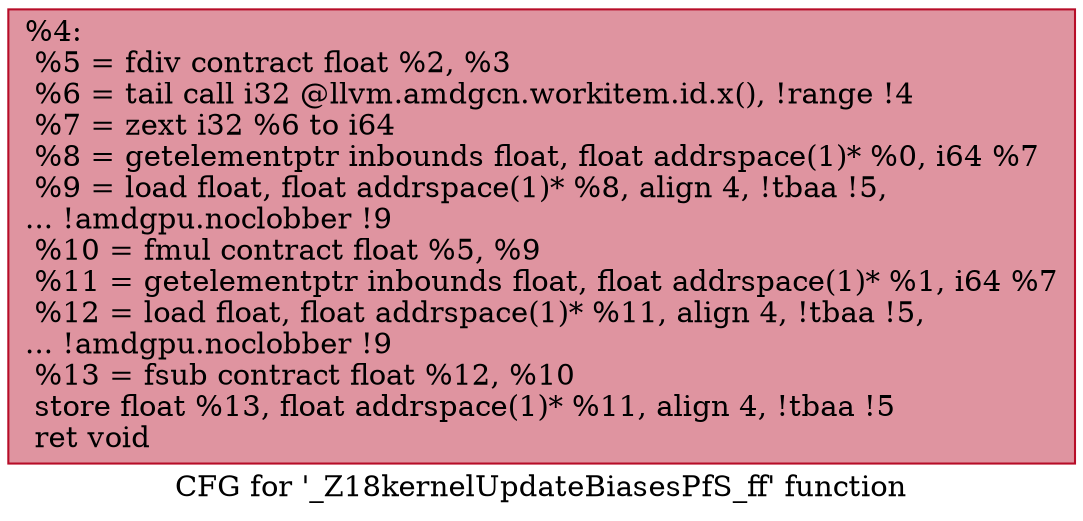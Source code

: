 digraph "CFG for '_Z18kernelUpdateBiasesPfS_ff' function" {
	label="CFG for '_Z18kernelUpdateBiasesPfS_ff' function";

	Node0x5476d50 [shape=record,color="#b70d28ff", style=filled, fillcolor="#b70d2870",label="{%4:\l  %5 = fdiv contract float %2, %3\l  %6 = tail call i32 @llvm.amdgcn.workitem.id.x(), !range !4\l  %7 = zext i32 %6 to i64\l  %8 = getelementptr inbounds float, float addrspace(1)* %0, i64 %7\l  %9 = load float, float addrspace(1)* %8, align 4, !tbaa !5,\l... !amdgpu.noclobber !9\l  %10 = fmul contract float %5, %9\l  %11 = getelementptr inbounds float, float addrspace(1)* %1, i64 %7\l  %12 = load float, float addrspace(1)* %11, align 4, !tbaa !5,\l... !amdgpu.noclobber !9\l  %13 = fsub contract float %12, %10\l  store float %13, float addrspace(1)* %11, align 4, !tbaa !5\l  ret void\l}"];
}
